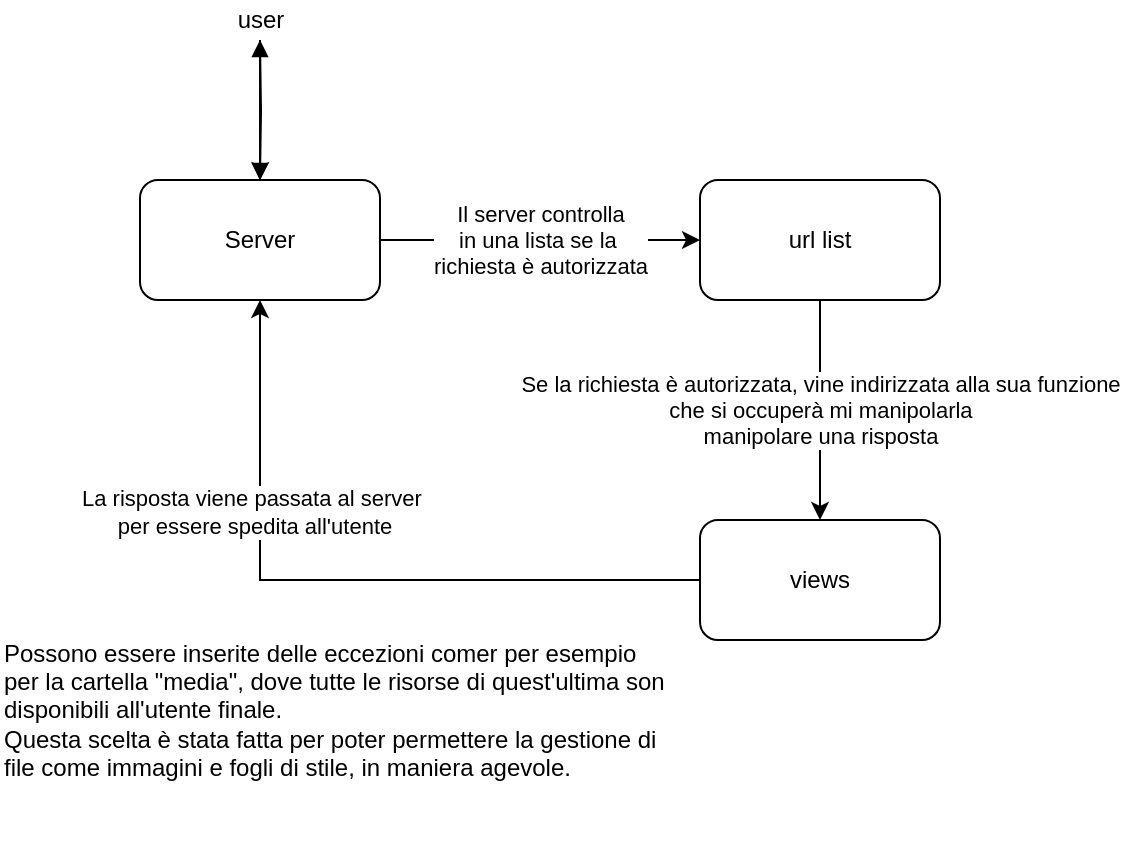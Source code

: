 <mxfile version="14.6.11" type="github">
  <diagram id="9olOWW9HGFkc3aJlIb55" name="Page-1">
    <mxGraphModel dx="788" dy="538" grid="1" gridSize="10" guides="1" tooltips="1" connect="1" arrows="1" fold="1" page="1" pageScale="1" pageWidth="827" pageHeight="1169" math="0" shadow="0">
      <root>
        <mxCell id="0" />
        <mxCell id="1" parent="0" />
        <mxCell id="UcMJFOnMUl_5PHKulcHE-5" style="edgeStyle=orthogonalEdgeStyle;rounded=0;orthogonalLoop=1;jettySize=auto;html=1;" edge="1" parent="1" target="UcMJFOnMUl_5PHKulcHE-1">
          <mxGeometry relative="1" as="geometry">
            <mxPoint x="180" y="230" as="sourcePoint" />
          </mxGeometry>
        </mxCell>
        <mxCell id="UcMJFOnMUl_5PHKulcHE-7" value="Il server controlla&lt;br&gt;in una lista se la&amp;nbsp;&lt;br&gt;richiesta è autorizzata" style="edgeStyle=orthogonalEdgeStyle;rounded=0;orthogonalLoop=1;jettySize=auto;html=1;" edge="1" parent="1" source="UcMJFOnMUl_5PHKulcHE-1" target="UcMJFOnMUl_5PHKulcHE-2">
          <mxGeometry relative="1" as="geometry" />
        </mxCell>
        <mxCell id="UcMJFOnMUl_5PHKulcHE-1" value="Server" style="rounded=1;whiteSpace=wrap;html=1;" vertex="1" parent="1">
          <mxGeometry x="120" y="300" width="120" height="60" as="geometry" />
        </mxCell>
        <mxCell id="UcMJFOnMUl_5PHKulcHE-8" value="Se la richiesta è autorizzata, vine indirizzata alla sua funzione&lt;br&gt;che si occuperà mi manipolarla&lt;br&gt;manipolare una risposta" style="edgeStyle=orthogonalEdgeStyle;rounded=0;orthogonalLoop=1;jettySize=auto;html=1;entryX=0.5;entryY=0;entryDx=0;entryDy=0;" edge="1" parent="1" source="UcMJFOnMUl_5PHKulcHE-2" target="UcMJFOnMUl_5PHKulcHE-3">
          <mxGeometry relative="1" as="geometry" />
        </mxCell>
        <mxCell id="UcMJFOnMUl_5PHKulcHE-2" value="url list" style="rounded=1;whiteSpace=wrap;html=1;" vertex="1" parent="1">
          <mxGeometry x="400" y="300" width="120" height="60" as="geometry" />
        </mxCell>
        <mxCell id="UcMJFOnMUl_5PHKulcHE-9" style="edgeStyle=orthogonalEdgeStyle;rounded=0;orthogonalLoop=1;jettySize=auto;html=1;entryX=0.5;entryY=1;entryDx=0;entryDy=0;" edge="1" parent="1" source="UcMJFOnMUl_5PHKulcHE-3" target="UcMJFOnMUl_5PHKulcHE-1">
          <mxGeometry relative="1" as="geometry" />
        </mxCell>
        <mxCell id="UcMJFOnMUl_5PHKulcHE-10" value="La risposta viene passata al server&amp;nbsp;&lt;br&gt;per essere spedita all&#39;utente" style="edgeLabel;html=1;align=center;verticalAlign=middle;resizable=0;points=[];" vertex="1" connectable="0" parent="UcMJFOnMUl_5PHKulcHE-9">
          <mxGeometry x="0.411" y="3" relative="1" as="geometry">
            <mxPoint as="offset" />
          </mxGeometry>
        </mxCell>
        <mxCell id="UcMJFOnMUl_5PHKulcHE-3" value="views" style="rounded=1;whiteSpace=wrap;html=1;" vertex="1" parent="1">
          <mxGeometry x="400" y="470" width="120" height="60" as="geometry" />
        </mxCell>
        <mxCell id="UcMJFOnMUl_5PHKulcHE-12" value="" style="edgeStyle=orthogonalEdgeStyle;rounded=0;orthogonalLoop=1;jettySize=auto;html=1;startArrow=block;startFill=1;endArrow=block;endFill=1;" edge="1" parent="1" source="UcMJFOnMUl_5PHKulcHE-6" target="UcMJFOnMUl_5PHKulcHE-1">
          <mxGeometry relative="1" as="geometry" />
        </mxCell>
        <mxCell id="UcMJFOnMUl_5PHKulcHE-6" value="user" style="text;html=1;align=center;verticalAlign=middle;resizable=0;points=[];autosize=1;strokeColor=none;" vertex="1" parent="1">
          <mxGeometry x="160" y="210" width="40" height="20" as="geometry" />
        </mxCell>
        <mxCell id="UcMJFOnMUl_5PHKulcHE-11" value="Possono essere inserite delle eccezioni comer per esempio per la cartella &quot;media&quot;, dove tutte le risorse di quest&#39;ultima son disponibili all&#39;utente finale.&lt;br&gt;&lt;div&gt;Questa scelta è stata fatta per poter permettere la gestione di file come immagini e fogli di stile, in maniera agevole.&lt;/div&gt;" style="text;html=1;strokeColor=none;fillColor=none;align=left;verticalAlign=middle;whiteSpace=wrap;rounded=0;" vertex="1" parent="1">
          <mxGeometry x="50" y="490" width="335" height="150" as="geometry" />
        </mxCell>
      </root>
    </mxGraphModel>
  </diagram>
</mxfile>
